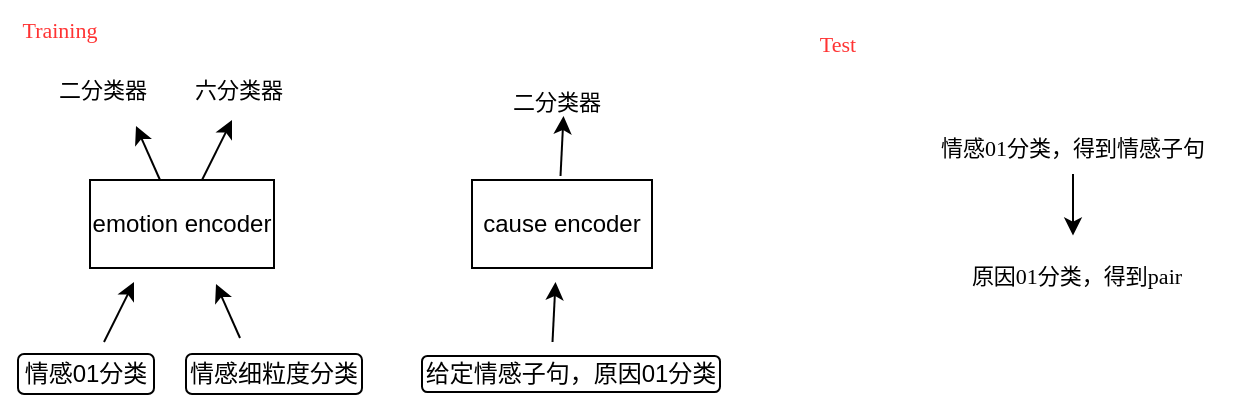 <mxfile version="20.0.3" type="github">
  <diagram id="pDH4k67YzkjOmIaZroGF" name="Page-1">
    <mxGraphModel dx="713" dy="407" grid="0" gridSize="10" guides="1" tooltips="1" connect="1" arrows="1" fold="1" page="1" pageScale="1" pageWidth="800" pageHeight="800" math="0" shadow="0">
      <root>
        <mxCell id="0" />
        <mxCell id="1" parent="0" />
        <mxCell id="owhHFhgfYCAgF5jEkJHz-1" value="emotion encoder" style="rounded=0;whiteSpace=wrap;html=1;" vertex="1" parent="1">
          <mxGeometry x="48" y="96" width="92" height="44" as="geometry" />
        </mxCell>
        <mxCell id="owhHFhgfYCAgF5jEkJHz-2" value="cause encoder" style="rounded=0;whiteSpace=wrap;html=1;" vertex="1" parent="1">
          <mxGeometry x="239" y="96" width="90" height="44" as="geometry" />
        </mxCell>
        <mxCell id="owhHFhgfYCAgF5jEkJHz-3" value="情感01分类" style="rounded=1;whiteSpace=wrap;html=1;" vertex="1" parent="1">
          <mxGeometry x="12" y="183" width="68" height="20" as="geometry" />
        </mxCell>
        <mxCell id="owhHFhgfYCAgF5jEkJHz-4" value="情感细粒度分类" style="rounded=1;whiteSpace=wrap;html=1;" vertex="1" parent="1">
          <mxGeometry x="96" y="183" width="88" height="20" as="geometry" />
        </mxCell>
        <mxCell id="owhHFhgfYCAgF5jEkJHz-8" value="&lt;p&gt;&lt;font face=&quot;Verdana&quot; style=&quot;font-size: 11px;&quot;&gt;二分类器&lt;/font&gt;&lt;/p&gt;" style="text;html=1;strokeColor=none;fillColor=none;align=center;verticalAlign=middle;whiteSpace=wrap;rounded=0;fontSize=11;" vertex="1" parent="1">
          <mxGeometry x="27.5" y="43" width="52.5" height="15" as="geometry" />
        </mxCell>
        <mxCell id="owhHFhgfYCAgF5jEkJHz-9" value="" style="endArrow=classic;html=1;rounded=0;fontFamily=Verdana;fontSize=11;" edge="1" parent="1">
          <mxGeometry width="50" height="50" relative="1" as="geometry">
            <mxPoint x="279.25" y="177" as="sourcePoint" />
            <mxPoint x="280.75" y="147" as="targetPoint" />
          </mxGeometry>
        </mxCell>
        <mxCell id="owhHFhgfYCAgF5jEkJHz-10" value="" style="endArrow=classic;html=1;rounded=0;fontFamily=Verdana;fontSize=11;" edge="1" parent="1">
          <mxGeometry width="50" height="50" relative="1" as="geometry">
            <mxPoint x="83" y="96" as="sourcePoint" />
            <mxPoint x="71" y="69" as="targetPoint" />
          </mxGeometry>
        </mxCell>
        <mxCell id="owhHFhgfYCAgF5jEkJHz-11" value="&lt;p&gt;&lt;font face=&quot;Verdana&quot; style=&quot;font-size: 11px;&quot;&gt;六分类器&lt;/font&gt;&lt;/p&gt;" style="text;html=1;strokeColor=none;fillColor=none;align=center;verticalAlign=middle;whiteSpace=wrap;rounded=0;fontSize=11;" vertex="1" parent="1">
          <mxGeometry x="96" y="43" width="52.5" height="15" as="geometry" />
        </mxCell>
        <mxCell id="owhHFhgfYCAgF5jEkJHz-12" value="" style="endArrow=classic;html=1;rounded=0;fontFamily=Verdana;fontSize=11;" edge="1" parent="1">
          <mxGeometry width="50" height="50" relative="1" as="geometry">
            <mxPoint x="104" y="96" as="sourcePoint" />
            <mxPoint x="119" y="66" as="targetPoint" />
          </mxGeometry>
        </mxCell>
        <mxCell id="owhHFhgfYCAgF5jEkJHz-13" value="" style="endArrow=classic;html=1;rounded=0;fontFamily=Verdana;fontSize=11;" edge="1" parent="1">
          <mxGeometry width="50" height="50" relative="1" as="geometry">
            <mxPoint x="123" y="175" as="sourcePoint" />
            <mxPoint x="111" y="148" as="targetPoint" />
          </mxGeometry>
        </mxCell>
        <mxCell id="owhHFhgfYCAgF5jEkJHz-14" value="给定情感子句，原因01分类" style="rounded=1;whiteSpace=wrap;html=1;" vertex="1" parent="1">
          <mxGeometry x="214" y="184" width="149" height="18" as="geometry" />
        </mxCell>
        <mxCell id="owhHFhgfYCAgF5jEkJHz-15" value="&lt;p&gt;&lt;font face=&quot;Verdana&quot; style=&quot;font-size: 11px;&quot;&gt;二分类器&lt;/font&gt;&lt;/p&gt;" style="text;html=1;strokeColor=none;fillColor=none;align=center;verticalAlign=middle;whiteSpace=wrap;rounded=0;fontSize=11;" vertex="1" parent="1">
          <mxGeometry x="255" y="49" width="52.5" height="15" as="geometry" />
        </mxCell>
        <mxCell id="owhHFhgfYCAgF5jEkJHz-16" value="" style="endArrow=classic;html=1;rounded=0;fontFamily=Verdana;fontSize=11;" edge="1" parent="1">
          <mxGeometry width="50" height="50" relative="1" as="geometry">
            <mxPoint x="283.25" y="94" as="sourcePoint" />
            <mxPoint x="284.75" y="64" as="targetPoint" />
          </mxGeometry>
        </mxCell>
        <mxCell id="owhHFhgfYCAgF5jEkJHz-17" value="" style="endArrow=classic;html=1;rounded=0;fontFamily=Verdana;fontSize=11;" edge="1" parent="1">
          <mxGeometry width="50" height="50" relative="1" as="geometry">
            <mxPoint x="55" y="177" as="sourcePoint" />
            <mxPoint x="70" y="147" as="targetPoint" />
          </mxGeometry>
        </mxCell>
        <mxCell id="owhHFhgfYCAgF5jEkJHz-18" value="&lt;font color=&quot;#ff3333&quot;&gt;Training&lt;/font&gt;" style="text;html=1;strokeColor=none;fillColor=none;align=center;verticalAlign=middle;whiteSpace=wrap;rounded=0;fontFamily=Verdana;fontSize=11;" vertex="1" parent="1">
          <mxGeometry x="3" y="6" width="60" height="30" as="geometry" />
        </mxCell>
        <mxCell id="owhHFhgfYCAgF5jEkJHz-19" value="&lt;font color=&quot;#ff3333&quot;&gt;Test&lt;/font&gt;" style="text;html=1;strokeColor=none;fillColor=none;align=center;verticalAlign=middle;whiteSpace=wrap;rounded=0;fontFamily=Verdana;fontSize=11;" vertex="1" parent="1">
          <mxGeometry x="392" y="13" width="60" height="30" as="geometry" />
        </mxCell>
        <mxCell id="owhHFhgfYCAgF5jEkJHz-21" style="edgeStyle=orthogonalEdgeStyle;rounded=0;orthogonalLoop=1;jettySize=auto;html=1;fontFamily=Verdana;fontSize=11;fontColor=#000000;" edge="1" parent="1" source="owhHFhgfYCAgF5jEkJHz-20">
          <mxGeometry relative="1" as="geometry">
            <mxPoint x="539.5" y="123.755" as="targetPoint" />
          </mxGeometry>
        </mxCell>
        <mxCell id="owhHFhgfYCAgF5jEkJHz-20" value="&lt;font color=&quot;#000000&quot;&gt;情感01分类，得到情感子句&lt;/font&gt;" style="text;html=1;strokeColor=none;fillColor=none;align=center;verticalAlign=middle;whiteSpace=wrap;rounded=0;fontFamily=Verdana;fontSize=11;fontColor=#FF3333;" vertex="1" parent="1">
          <mxGeometry x="455" y="66" width="169" height="27" as="geometry" />
        </mxCell>
        <mxCell id="owhHFhgfYCAgF5jEkJHz-22" value="原因01分类，得到pair" style="text;html=1;strokeColor=none;fillColor=none;align=center;verticalAlign=middle;whiteSpace=wrap;rounded=0;fontFamily=Verdana;fontSize=11;fontColor=#000000;" vertex="1" parent="1">
          <mxGeometry x="466" y="130" width="151" height="28" as="geometry" />
        </mxCell>
      </root>
    </mxGraphModel>
  </diagram>
</mxfile>
